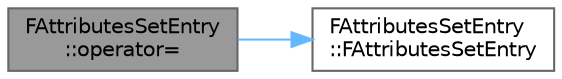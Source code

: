 digraph "FAttributesSetEntry::operator="
{
 // INTERACTIVE_SVG=YES
 // LATEX_PDF_SIZE
  bgcolor="transparent";
  edge [fontname=Helvetica,fontsize=10,labelfontname=Helvetica,labelfontsize=10];
  node [fontname=Helvetica,fontsize=10,shape=box,height=0.2,width=0.4];
  rankdir="LR";
  Node1 [id="Node000001",label="FAttributesSetEntry\l::operator=",height=0.2,width=0.4,color="gray40", fillcolor="grey60", style="filled", fontcolor="black",tooltip="Polymorphic assignment."];
  Node1 -> Node2 [id="edge1_Node000001_Node000002",color="steelblue1",style="solid",tooltip=" "];
  Node2 [id="Node000002",label="FAttributesSetEntry\l::FAttributesSetEntry",height=0.2,width=0.4,color="grey40", fillcolor="white", style="filled",URL="$db/dde/classFAttributesSetEntry.html#a4c071b389ab87bdb38362ad47438659e",tooltip="Default constructor."];
}

